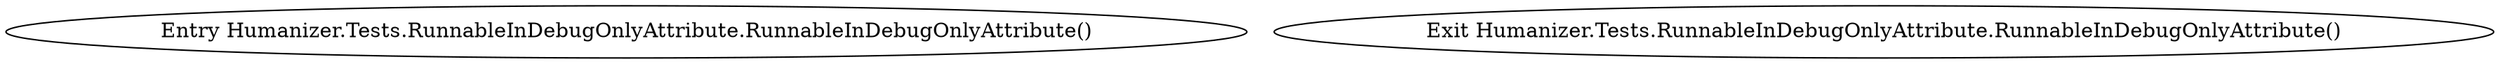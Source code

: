 digraph  {
m0_0 [cluster="Humanizer.Tests.RunnableInDebugOnlyAttribute.RunnableInDebugOnlyAttribute()", file="RunnableInDebugModeOnlyAttribute.cs", label="Entry Humanizer.Tests.RunnableInDebugOnlyAttribute.RunnableInDebugOnlyAttribute()", span="7-7"];
m0_3 [cluster="Humanizer.Tests.RunnableInDebugOnlyAttribute.RunnableInDebugOnlyAttribute()", file="RunnableInDebugModeOnlyAttribute.cs", label="Exit Humanizer.Tests.RunnableInDebugOnlyAttribute.RunnableInDebugOnlyAttribute()", span="7-7"];
}
